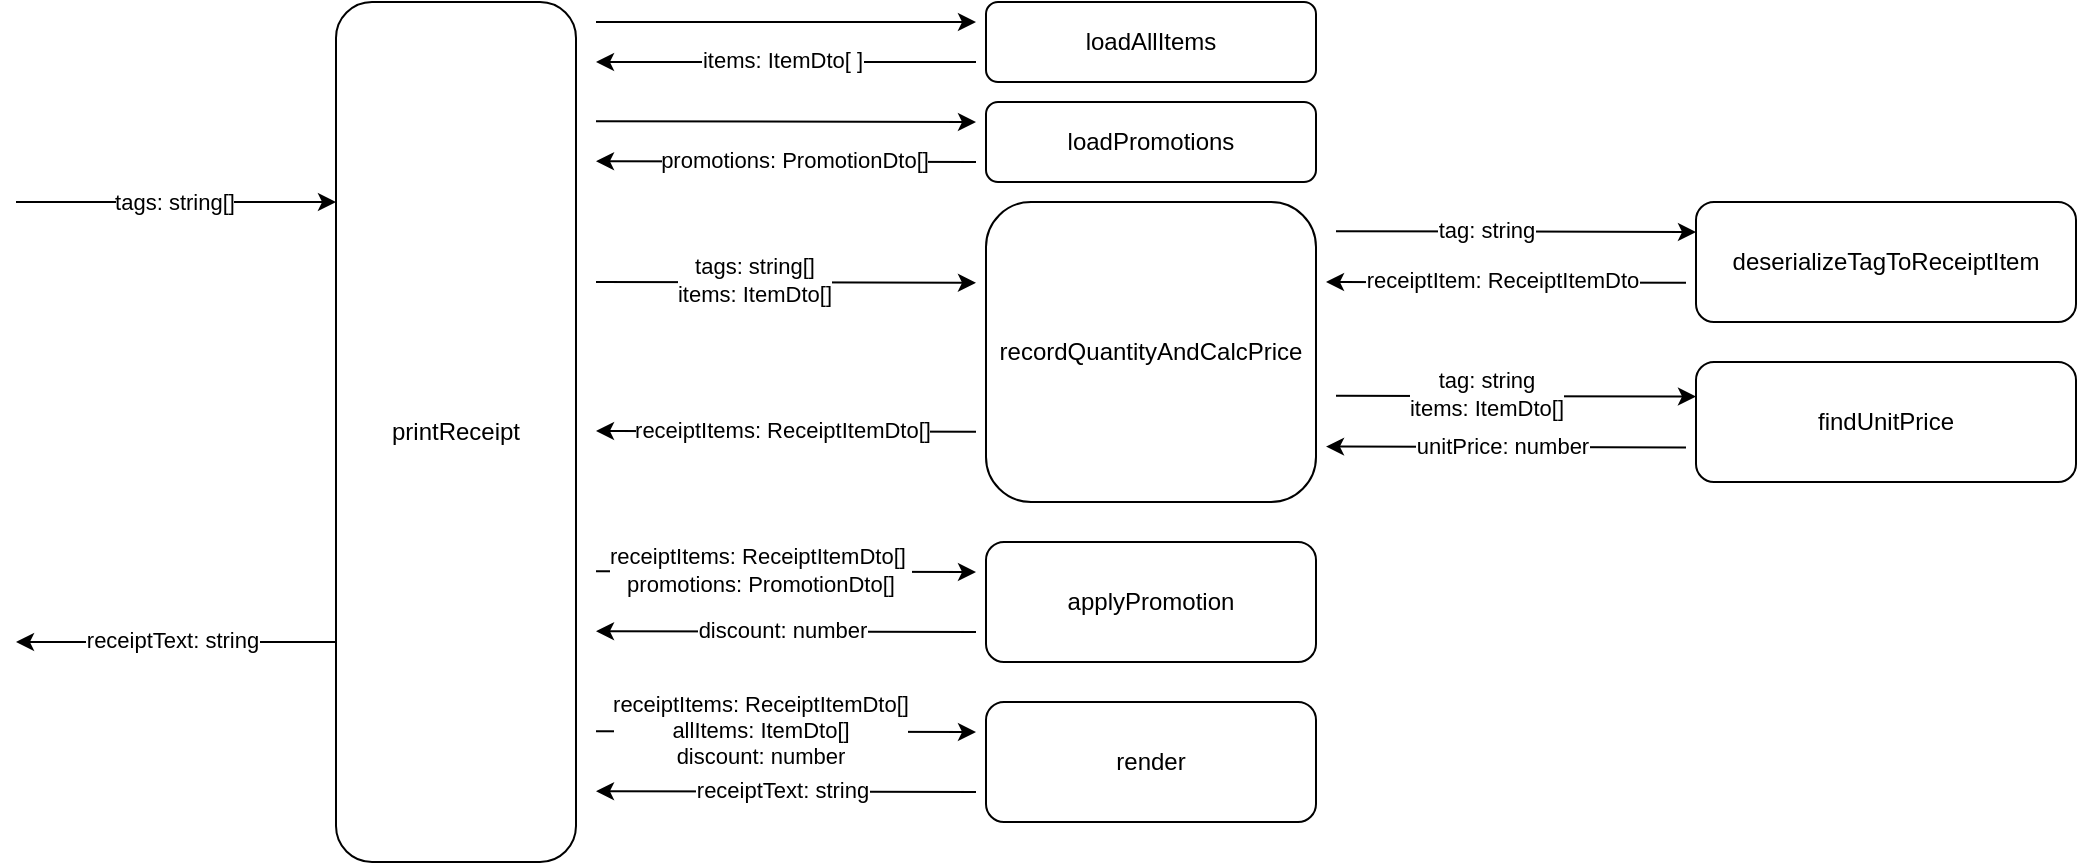 <mxfile version="24.7.17">
  <diagram name="Page-1" id="XO-2b9o-oNLs8uJYvn1H">
    <mxGraphModel dx="1264" dy="655" grid="1" gridSize="10" guides="1" tooltips="1" connect="1" arrows="1" fold="1" page="1" pageScale="1" pageWidth="850" pageHeight="1100" math="0" shadow="0">
      <root>
        <mxCell id="0" />
        <mxCell id="1" parent="0" />
        <mxCell id="cgt9rLdI06rShHLKxLFD-1" value="printReceipt" style="rounded=1;whiteSpace=wrap;html=1;" vertex="1" parent="1">
          <mxGeometry x="210" y="70" width="120" height="430" as="geometry" />
        </mxCell>
        <mxCell id="cgt9rLdI06rShHLKxLFD-3" value="recordQuantityAndCalcPrice" style="rounded=1;whiteSpace=wrap;html=1;" vertex="1" parent="1">
          <mxGeometry x="535" y="170" width="165" height="150" as="geometry" />
        </mxCell>
        <mxCell id="cgt9rLdI06rShHLKxLFD-4" value="loadAllItems" style="rounded=1;whiteSpace=wrap;html=1;" vertex="1" parent="1">
          <mxGeometry x="535" y="70" width="165" height="40" as="geometry" />
        </mxCell>
        <mxCell id="cgt9rLdI06rShHLKxLFD-5" value="loadPromotions" style="rounded=1;whiteSpace=wrap;html=1;" vertex="1" parent="1">
          <mxGeometry x="535" y="120" width="165" height="40" as="geometry" />
        </mxCell>
        <mxCell id="cgt9rLdI06rShHLKxLFD-6" value="" style="endArrow=classic;html=1;rounded=0;" edge="1" parent="1">
          <mxGeometry width="50" height="50" relative="1" as="geometry">
            <mxPoint x="340" y="210" as="sourcePoint" />
            <mxPoint x="530" y="210.42" as="targetPoint" />
          </mxGeometry>
        </mxCell>
        <mxCell id="cgt9rLdI06rShHLKxLFD-10" value="tags: string[]&lt;div&gt;items: ItemDto[]&lt;/div&gt;" style="edgeLabel;html=1;align=center;verticalAlign=middle;resizable=0;points=[];" vertex="1" connectable="0" parent="cgt9rLdI06rShHLKxLFD-6">
          <mxGeometry x="-0.168" y="1" relative="1" as="geometry">
            <mxPoint as="offset" />
          </mxGeometry>
        </mxCell>
        <mxCell id="cgt9rLdI06rShHLKxLFD-7" value="" style="endArrow=classic;html=1;rounded=0;" edge="1" parent="1">
          <mxGeometry width="50" height="50" relative="1" as="geometry">
            <mxPoint x="530" y="284.92" as="sourcePoint" />
            <mxPoint x="340" y="284.5" as="targetPoint" />
          </mxGeometry>
        </mxCell>
        <mxCell id="cgt9rLdI06rShHLKxLFD-8" value="receiptItems:&amp;nbsp;ReceiptItemDto[]" style="edgeLabel;html=1;align=center;verticalAlign=middle;resizable=0;points=[];" vertex="1" connectable="0" parent="cgt9rLdI06rShHLKxLFD-7">
          <mxGeometry x="0.025" y="-1" relative="1" as="geometry">
            <mxPoint as="offset" />
          </mxGeometry>
        </mxCell>
        <mxCell id="cgt9rLdI06rShHLKxLFD-9" value="applyPromotion" style="rounded=1;whiteSpace=wrap;html=1;" vertex="1" parent="1">
          <mxGeometry x="535" y="340" width="165" height="60" as="geometry" />
        </mxCell>
        <mxCell id="cgt9rLdI06rShHLKxLFD-11" value="" style="endArrow=classic;html=1;rounded=0;" edge="1" parent="1">
          <mxGeometry width="50" height="50" relative="1" as="geometry">
            <mxPoint x="340" y="354.58" as="sourcePoint" />
            <mxPoint x="530" y="355" as="targetPoint" />
          </mxGeometry>
        </mxCell>
        <mxCell id="cgt9rLdI06rShHLKxLFD-12" value="receiptItems: ReceiptItemDto[]&amp;nbsp;&lt;div&gt;promotions: PromotionDto[]&lt;/div&gt;" style="edgeLabel;html=1;align=center;verticalAlign=middle;resizable=0;points=[];" vertex="1" connectable="0" parent="cgt9rLdI06rShHLKxLFD-11">
          <mxGeometry x="-0.168" y="1" relative="1" as="geometry">
            <mxPoint x="3" as="offset" />
          </mxGeometry>
        </mxCell>
        <mxCell id="cgt9rLdI06rShHLKxLFD-13" value="" style="endArrow=classic;html=1;rounded=0;" edge="1" parent="1">
          <mxGeometry width="50" height="50" relative="1" as="geometry">
            <mxPoint x="530" y="385" as="sourcePoint" />
            <mxPoint x="340" y="384.58" as="targetPoint" />
          </mxGeometry>
        </mxCell>
        <mxCell id="cgt9rLdI06rShHLKxLFD-14" value="discount: number" style="edgeLabel;html=1;align=center;verticalAlign=middle;resizable=0;points=[];" vertex="1" connectable="0" parent="cgt9rLdI06rShHLKxLFD-13">
          <mxGeometry x="0.025" y="-1" relative="1" as="geometry">
            <mxPoint as="offset" />
          </mxGeometry>
        </mxCell>
        <mxCell id="cgt9rLdI06rShHLKxLFD-15" value="render" style="rounded=1;whiteSpace=wrap;html=1;" vertex="1" parent="1">
          <mxGeometry x="535" y="420" width="165" height="60" as="geometry" />
        </mxCell>
        <mxCell id="cgt9rLdI06rShHLKxLFD-17" value="" style="endArrow=classic;html=1;rounded=0;" edge="1" parent="1">
          <mxGeometry width="50" height="50" relative="1" as="geometry">
            <mxPoint x="340" y="434.58" as="sourcePoint" />
            <mxPoint x="530" y="435" as="targetPoint" />
          </mxGeometry>
        </mxCell>
        <mxCell id="cgt9rLdI06rShHLKxLFD-18" value="receiptItems: ReceiptItemDto[]&lt;div&gt;allItems: ItemDto[]&lt;/div&gt;&lt;div&gt;discount: number&lt;/div&gt;" style="edgeLabel;html=1;align=center;verticalAlign=middle;resizable=0;points=[];" vertex="1" connectable="0" parent="cgt9rLdI06rShHLKxLFD-17">
          <mxGeometry x="-0.168" y="1" relative="1" as="geometry">
            <mxPoint x="3" as="offset" />
          </mxGeometry>
        </mxCell>
        <mxCell id="cgt9rLdI06rShHLKxLFD-19" value="" style="endArrow=classic;html=1;rounded=0;" edge="1" parent="1">
          <mxGeometry width="50" height="50" relative="1" as="geometry">
            <mxPoint x="530" y="465" as="sourcePoint" />
            <mxPoint x="340" y="464.58" as="targetPoint" />
          </mxGeometry>
        </mxCell>
        <mxCell id="cgt9rLdI06rShHLKxLFD-20" value="receiptText: string" style="edgeLabel;html=1;align=center;verticalAlign=middle;resizable=0;points=[];" vertex="1" connectable="0" parent="cgt9rLdI06rShHLKxLFD-19">
          <mxGeometry x="0.025" y="-1" relative="1" as="geometry">
            <mxPoint as="offset" />
          </mxGeometry>
        </mxCell>
        <mxCell id="cgt9rLdI06rShHLKxLFD-31" value="" style="endArrow=classic;html=1;rounded=0;" edge="1" parent="1">
          <mxGeometry width="50" height="50" relative="1" as="geometry">
            <mxPoint x="340" y="80" as="sourcePoint" />
            <mxPoint x="530" y="80" as="targetPoint" />
          </mxGeometry>
        </mxCell>
        <mxCell id="cgt9rLdI06rShHLKxLFD-33" value="" style="endArrow=classic;html=1;rounded=0;" edge="1" parent="1">
          <mxGeometry width="50" height="50" relative="1" as="geometry">
            <mxPoint x="530" y="100" as="sourcePoint" />
            <mxPoint x="340" y="100" as="targetPoint" />
          </mxGeometry>
        </mxCell>
        <mxCell id="cgt9rLdI06rShHLKxLFD-34" value="items: ItemDto[ ]" style="edgeLabel;html=1;align=center;verticalAlign=middle;resizable=0;points=[];" vertex="1" connectable="0" parent="cgt9rLdI06rShHLKxLFD-33">
          <mxGeometry x="0.025" y="-1" relative="1" as="geometry">
            <mxPoint as="offset" />
          </mxGeometry>
        </mxCell>
        <mxCell id="cgt9rLdI06rShHLKxLFD-36" value="" style="endArrow=classic;html=1;rounded=0;" edge="1" parent="1">
          <mxGeometry width="50" height="50" relative="1" as="geometry">
            <mxPoint x="340" y="129.58" as="sourcePoint" />
            <mxPoint x="530" y="130" as="targetPoint" />
          </mxGeometry>
        </mxCell>
        <mxCell id="cgt9rLdI06rShHLKxLFD-37" value="" style="endArrow=classic;html=1;rounded=0;" edge="1" parent="1">
          <mxGeometry width="50" height="50" relative="1" as="geometry">
            <mxPoint x="530" y="150" as="sourcePoint" />
            <mxPoint x="340" y="149.58" as="targetPoint" />
          </mxGeometry>
        </mxCell>
        <mxCell id="cgt9rLdI06rShHLKxLFD-38" value="promotions: PromotionDto[]" style="edgeLabel;html=1;align=center;verticalAlign=middle;resizable=0;points=[];" vertex="1" connectable="0" parent="cgt9rLdI06rShHLKxLFD-37">
          <mxGeometry x="0.025" y="-1" relative="1" as="geometry">
            <mxPoint x="6" as="offset" />
          </mxGeometry>
        </mxCell>
        <mxCell id="cgt9rLdI06rShHLKxLFD-46" value="deserializeTagToReceiptItem" style="rounded=1;whiteSpace=wrap;html=1;" vertex="1" parent="1">
          <mxGeometry x="890" y="170" width="190" height="60" as="geometry" />
        </mxCell>
        <mxCell id="cgt9rLdI06rShHLKxLFD-47" value="findUnitPrice" style="rounded=1;whiteSpace=wrap;html=1;" vertex="1" parent="1">
          <mxGeometry x="890" y="250" width="190" height="60" as="geometry" />
        </mxCell>
        <mxCell id="cgt9rLdI06rShHLKxLFD-48" value="" style="endArrow=classic;html=1;rounded=0;" edge="1" parent="1">
          <mxGeometry width="50" height="50" relative="1" as="geometry">
            <mxPoint x="710" y="184.58" as="sourcePoint" />
            <mxPoint x="890" y="185" as="targetPoint" />
          </mxGeometry>
        </mxCell>
        <mxCell id="cgt9rLdI06rShHLKxLFD-49" value="tag: string" style="edgeLabel;html=1;align=center;verticalAlign=middle;resizable=0;points=[];" vertex="1" connectable="0" parent="cgt9rLdI06rShHLKxLFD-48">
          <mxGeometry x="-0.168" y="1" relative="1" as="geometry">
            <mxPoint as="offset" />
          </mxGeometry>
        </mxCell>
        <mxCell id="cgt9rLdI06rShHLKxLFD-50" value="" style="endArrow=classic;html=1;rounded=0;" edge="1" parent="1">
          <mxGeometry width="50" height="50" relative="1" as="geometry">
            <mxPoint x="885" y="210.42" as="sourcePoint" />
            <mxPoint x="705" y="210" as="targetPoint" />
          </mxGeometry>
        </mxCell>
        <mxCell id="cgt9rLdI06rShHLKxLFD-51" value="receiptItem:&amp;nbsp;ReceiptItemDto" style="edgeLabel;html=1;align=center;verticalAlign=middle;resizable=0;points=[];" vertex="1" connectable="0" parent="cgt9rLdI06rShHLKxLFD-50">
          <mxGeometry x="0.025" y="-1" relative="1" as="geometry">
            <mxPoint as="offset" />
          </mxGeometry>
        </mxCell>
        <mxCell id="cgt9rLdI06rShHLKxLFD-52" value="" style="endArrow=classic;html=1;rounded=0;" edge="1" parent="1">
          <mxGeometry width="50" height="50" relative="1" as="geometry">
            <mxPoint x="710" y="266.87" as="sourcePoint" />
            <mxPoint x="890" y="267.29" as="targetPoint" />
          </mxGeometry>
        </mxCell>
        <mxCell id="cgt9rLdI06rShHLKxLFD-53" value="tag: string&lt;div&gt;items: ItemDto[]&lt;/div&gt;" style="edgeLabel;html=1;align=center;verticalAlign=middle;resizable=0;points=[];" vertex="1" connectable="0" parent="cgt9rLdI06rShHLKxLFD-52">
          <mxGeometry x="-0.168" y="1" relative="1" as="geometry">
            <mxPoint as="offset" />
          </mxGeometry>
        </mxCell>
        <mxCell id="cgt9rLdI06rShHLKxLFD-54" value="" style="endArrow=classic;html=1;rounded=0;" edge="1" parent="1">
          <mxGeometry width="50" height="50" relative="1" as="geometry">
            <mxPoint x="885" y="292.71" as="sourcePoint" />
            <mxPoint x="705" y="292.29" as="targetPoint" />
          </mxGeometry>
        </mxCell>
        <mxCell id="cgt9rLdI06rShHLKxLFD-55" value="unitPrice: number" style="edgeLabel;html=1;align=center;verticalAlign=middle;resizable=0;points=[];" vertex="1" connectable="0" parent="cgt9rLdI06rShHLKxLFD-54">
          <mxGeometry x="0.025" y="-1" relative="1" as="geometry">
            <mxPoint as="offset" />
          </mxGeometry>
        </mxCell>
        <mxCell id="cgt9rLdI06rShHLKxLFD-56" value="" style="endArrow=classic;html=1;rounded=0;" edge="1" parent="1">
          <mxGeometry width="50" height="50" relative="1" as="geometry">
            <mxPoint x="50" y="170" as="sourcePoint" />
            <mxPoint x="210" y="170" as="targetPoint" />
          </mxGeometry>
        </mxCell>
        <mxCell id="cgt9rLdI06rShHLKxLFD-59" value="tags: string[]" style="edgeLabel;html=1;align=center;verticalAlign=middle;resizable=0;points=[];" vertex="1" connectable="0" parent="cgt9rLdI06rShHLKxLFD-56">
          <mxGeometry x="-0.021" y="-2" relative="1" as="geometry">
            <mxPoint y="-2" as="offset" />
          </mxGeometry>
        </mxCell>
        <mxCell id="cgt9rLdI06rShHLKxLFD-57" value="" style="endArrow=classic;html=1;rounded=0;" edge="1" parent="1">
          <mxGeometry width="50" height="50" relative="1" as="geometry">
            <mxPoint x="210" y="390" as="sourcePoint" />
            <mxPoint x="50" y="390" as="targetPoint" />
          </mxGeometry>
        </mxCell>
        <mxCell id="cgt9rLdI06rShHLKxLFD-58" value="receiptText: string" style="edgeLabel;html=1;align=center;verticalAlign=middle;resizable=0;points=[];" vertex="1" connectable="0" parent="cgt9rLdI06rShHLKxLFD-57">
          <mxGeometry x="0.025" y="-1" relative="1" as="geometry">
            <mxPoint as="offset" />
          </mxGeometry>
        </mxCell>
      </root>
    </mxGraphModel>
  </diagram>
</mxfile>
